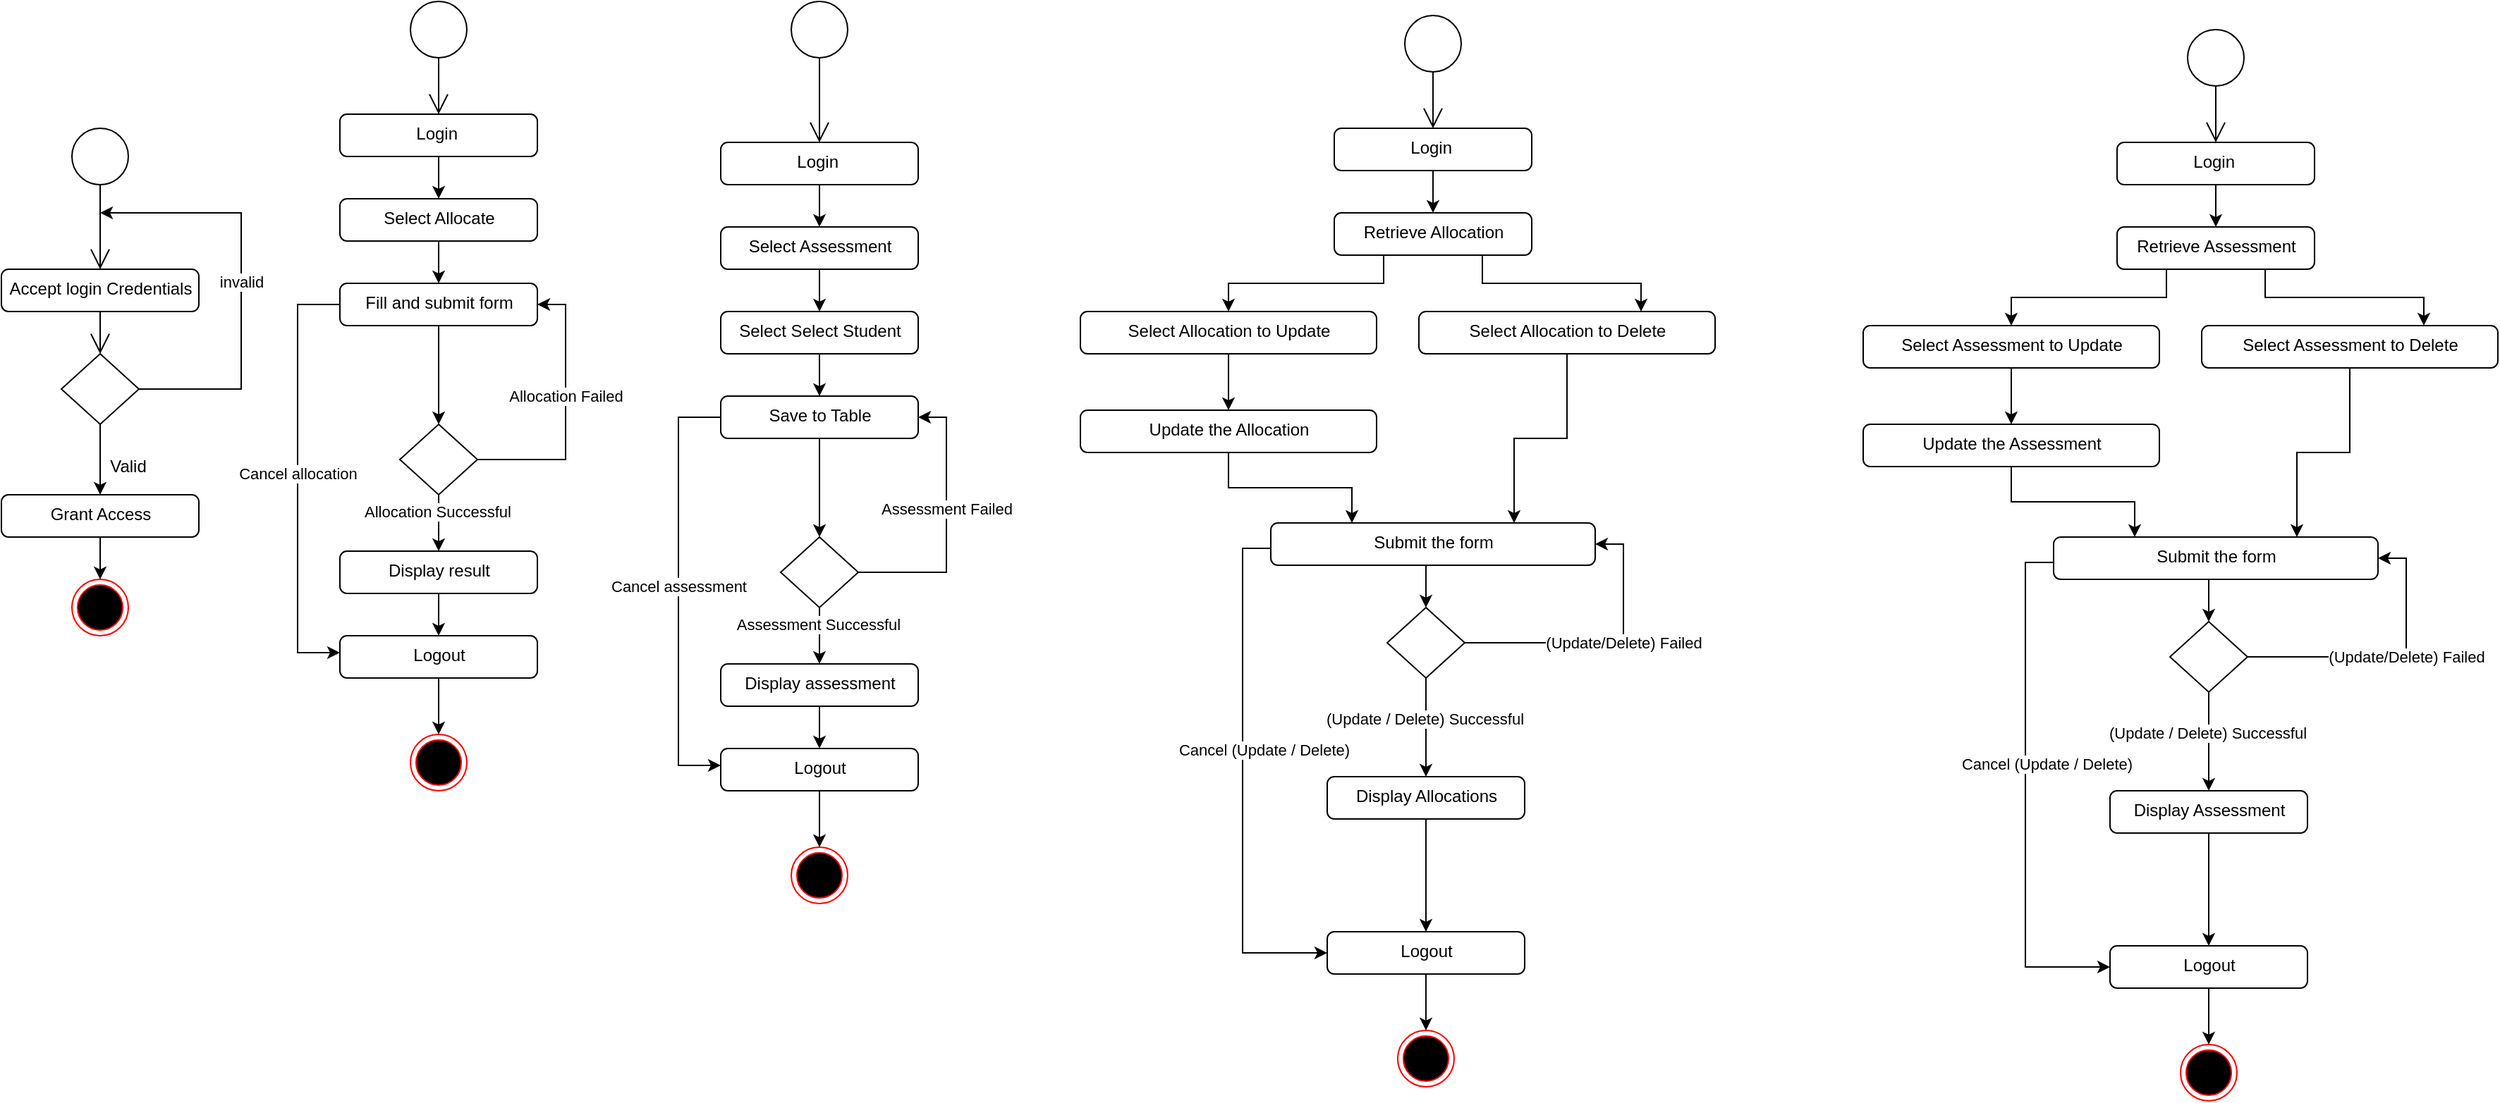 <mxfile version="13.9.9" type="device"><diagram name="Page-1" id="0783ab3e-0a74-02c8-0abd-f7b4e66b4bec"><mxGraphModel dx="367" dy="694" grid="1" gridSize="10" guides="1" tooltips="1" connect="1" arrows="1" fold="1" page="1" pageScale="1" pageWidth="850" pageHeight="1100" background="#ffffff" math="0" shadow="0" extFonts="Permanent Marker^https://fonts.googleapis.com/css?family=Permanent+Marker"><root><mxCell id="0"/><mxCell id="1" parent="0"/><mxCell id="qpvtI-tm00FxSNm9Ykw5-112" value="" style="endArrow=open;endFill=1;endSize=12;html=1;exitX=0.5;exitY=1;exitDx=0;exitDy=0;entryX=0.5;entryY=0;entryDx=0;entryDy=0;" parent="1" source="YU-b6hTbX_qhFQQpR7vt-1" target="qpvtI-tm00FxSNm9Ykw5-113" edge="1"><mxGeometry width="160" relative="1" as="geometry"><mxPoint x="980" y="160" as="sourcePoint"/><mxPoint x="980" y="210" as="targetPoint"/></mxGeometry></mxCell><mxCell id="qpvtI-tm00FxSNm9Ykw5-113" value="Accept login Credentials" style="html=1;align=center;verticalAlign=top;rounded=1;absoluteArcSize=1;arcSize=10;dashed=0;" parent="1" vertex="1"><mxGeometry x="910" y="210" width="140" height="30" as="geometry"/></mxCell><mxCell id="qpvtI-tm00FxSNm9Ykw5-114" value="invalid" style="edgeStyle=orthogonalEdgeStyle;rounded=0;orthogonalLoop=1;jettySize=auto;html=1;exitX=1;exitY=0.5;exitDx=0;exitDy=0;" parent="1" source="qpvtI-tm00FxSNm9Ykw5-116" edge="1"><mxGeometry relative="1" as="geometry"><mxPoint x="980" y="170" as="targetPoint"/><Array as="points"><mxPoint x="1080" y="295"/><mxPoint x="1080" y="170"/></Array></mxGeometry></mxCell><mxCell id="qpvtI-tm00FxSNm9Ykw5-115" style="edgeStyle=orthogonalEdgeStyle;rounded=0;orthogonalLoop=1;jettySize=auto;html=1;exitX=0.5;exitY=1;exitDx=0;exitDy=0;entryX=0.5;entryY=0;entryDx=0;entryDy=0;" parent="1" source="qpvtI-tm00FxSNm9Ykw5-116" target="qpvtI-tm00FxSNm9Ykw5-120" edge="1"><mxGeometry relative="1" as="geometry"/></mxCell><mxCell id="qpvtI-tm00FxSNm9Ykw5-116" value="" style="rhombus;" parent="1" vertex="1"><mxGeometry x="952.5" y="270" width="55" height="50" as="geometry"/></mxCell><mxCell id="qpvtI-tm00FxSNm9Ykw5-117" value="" style="endArrow=open;endFill=1;endSize=12;html=1;entryX=0.5;entryY=0;entryDx=0;entryDy=0;" parent="1" source="qpvtI-tm00FxSNm9Ykw5-113" target="qpvtI-tm00FxSNm9Ykw5-116" edge="1"><mxGeometry width="160" relative="1" as="geometry"><mxPoint x="980" y="310" as="sourcePoint"/><mxPoint x="980" y="360" as="targetPoint"/></mxGeometry></mxCell><mxCell id="qpvtI-tm00FxSNm9Ykw5-118" value="Valid" style="text;html=1;strokeColor=none;fillColor=none;align=center;verticalAlign=middle;whiteSpace=wrap;rounded=0;" parent="1" vertex="1"><mxGeometry x="980" y="340" width="40" height="20" as="geometry"/></mxCell><mxCell id="qpvtI-tm00FxSNm9Ykw5-119" style="edgeStyle=orthogonalEdgeStyle;rounded=0;orthogonalLoop=1;jettySize=auto;html=1;exitX=0.5;exitY=1;exitDx=0;exitDy=0;" parent="1" source="qpvtI-tm00FxSNm9Ykw5-120" target="qpvtI-tm00FxSNm9Ykw5-121" edge="1"><mxGeometry relative="1" as="geometry"/></mxCell><mxCell id="qpvtI-tm00FxSNm9Ykw5-120" value="Grant Access" style="html=1;align=center;verticalAlign=top;rounded=1;absoluteArcSize=1;arcSize=10;dashed=0;" parent="1" vertex="1"><mxGeometry x="910" y="370" width="140" height="30" as="geometry"/></mxCell><mxCell id="qpvtI-tm00FxSNm9Ykw5-121" value="" style="ellipse;html=1;shape=endState;fillColor=#000000;strokeColor=#ff0000;" parent="1" vertex="1"><mxGeometry x="960" y="430" width="40" height="40" as="geometry"/></mxCell><mxCell id="qpvtI-tm00FxSNm9Ykw5-138" value="" style="endArrow=open;endFill=1;endSize=12;html=1;exitX=0.5;exitY=1;exitDx=0;exitDy=0;entryX=0.5;entryY=0;entryDx=0;entryDy=0;" parent="1" source="YU-b6hTbX_qhFQQpR7vt-2" target="qpvtI-tm00FxSNm9Ykw5-140" edge="1"><mxGeometry width="160" relative="1" as="geometry"><mxPoint x="1220" y="60.0" as="sourcePoint"/><mxPoint x="1220" y="220" as="targetPoint"/></mxGeometry></mxCell><mxCell id="qpvtI-tm00FxSNm9Ykw5-139" style="edgeStyle=orthogonalEdgeStyle;rounded=0;orthogonalLoop=1;jettySize=auto;html=1;exitX=0.5;exitY=0.667;exitDx=0;exitDy=0;exitPerimeter=0;" parent="1" source="2AjkwGKu1eCq4MbgWLdp-1" target="qpvtI-tm00FxSNm9Ykw5-150" edge="1"><mxGeometry relative="1" as="geometry"><mxPoint x="1310" y="210" as="sourcePoint"/></mxGeometry></mxCell><mxCell id="qpvtI-tm00FxSNm9Ykw5-140" value="Login&amp;nbsp;" style="html=1;align=center;verticalAlign=top;rounded=1;absoluteArcSize=1;arcSize=10;dashed=0;" parent="1" vertex="1"><mxGeometry x="1150" y="100" width="140" height="30" as="geometry"/></mxCell><mxCell id="qpvtI-tm00FxSNm9Ykw5-141" value="Allocation Failed" style="edgeStyle=orthogonalEdgeStyle;rounded=0;orthogonalLoop=1;jettySize=auto;html=1;exitX=1;exitY=0.5;exitDx=0;exitDy=0;entryX=1;entryY=0.5;entryDx=0;entryDy=0;" parent="1" source="qpvtI-tm00FxSNm9Ykw5-143" target="qpvtI-tm00FxSNm9Ykw5-150" edge="1"><mxGeometry x="0.117" relative="1" as="geometry"><mxPoint x="1410" y="250" as="targetPoint"/><Array as="points"><mxPoint x="1310" y="345"/><mxPoint x="1310" y="235"/></Array><mxPoint as="offset"/></mxGeometry></mxCell><mxCell id="qpvtI-tm00FxSNm9Ykw5-142" style="edgeStyle=orthogonalEdgeStyle;rounded=0;orthogonalLoop=1;jettySize=auto;html=1;exitX=0.5;exitY=1;exitDx=0;exitDy=0;entryX=0.5;entryY=0;entryDx=0;entryDy=0;" parent="1" source="qpvtI-tm00FxSNm9Ykw5-143" target="qpvtI-tm00FxSNm9Ykw5-147" edge="1"><mxGeometry relative="1" as="geometry"><Array as="points"><mxPoint x="1220" y="380"/><mxPoint x="1220" y="410"/><mxPoint x="1220" y="410"/></Array></mxGeometry></mxCell><mxCell id="2AjkwGKu1eCq4MbgWLdp-3" value="Allocation Successful" style="edgeLabel;html=1;align=center;verticalAlign=middle;resizable=0;points=[];" parent="qpvtI-tm00FxSNm9Ykw5-142" vertex="1" connectable="0"><mxGeometry x="-0.4" y="-1" relative="1" as="geometry"><mxPoint as="offset"/></mxGeometry></mxCell><mxCell id="qpvtI-tm00FxSNm9Ykw5-143" value="" style="rhombus;" parent="1" vertex="1"><mxGeometry x="1192.5" y="320" width="55" height="50" as="geometry"/></mxCell><mxCell id="qpvtI-tm00FxSNm9Ykw5-145" style="edgeStyle=orthogonalEdgeStyle;rounded=0;orthogonalLoop=1;jettySize=auto;html=1;exitX=0.5;exitY=1;exitDx=0;exitDy=0;" parent="1" source="qpvtI-tm00FxSNm9Ykw5-151" target="qpvtI-tm00FxSNm9Ykw5-148" edge="1"><mxGeometry relative="1" as="geometry"><mxPoint x="1215" y="540" as="sourcePoint"/></mxGeometry></mxCell><mxCell id="qpvtI-tm00FxSNm9Ykw5-146" style="edgeStyle=orthogonalEdgeStyle;rounded=0;orthogonalLoop=1;jettySize=auto;html=1;exitX=0.5;exitY=1;exitDx=0;exitDy=0;entryX=0.5;entryY=0;entryDx=0;entryDy=0;" parent="1" source="qpvtI-tm00FxSNm9Ykw5-147" target="qpvtI-tm00FxSNm9Ykw5-151" edge="1"><mxGeometry relative="1" as="geometry"/></mxCell><mxCell id="qpvtI-tm00FxSNm9Ykw5-147" value="Display result" style="html=1;align=center;verticalAlign=top;rounded=1;absoluteArcSize=1;arcSize=10;dashed=0;" parent="1" vertex="1"><mxGeometry x="1150" y="410" width="140" height="30" as="geometry"/></mxCell><mxCell id="qpvtI-tm00FxSNm9Ykw5-148" value="" style="ellipse;html=1;shape=endState;fillColor=#000000;strokeColor=#ff0000;" parent="1" vertex="1"><mxGeometry x="1200" y="540" width="40" height="40" as="geometry"/></mxCell><mxCell id="qpvtI-tm00FxSNm9Ykw5-149" style="edgeStyle=orthogonalEdgeStyle;rounded=0;orthogonalLoop=1;jettySize=auto;html=1;exitX=0.5;exitY=1;exitDx=0;exitDy=0;entryX=0.5;entryY=0;entryDx=0;entryDy=0;" parent="1" source="qpvtI-tm00FxSNm9Ykw5-150" target="qpvtI-tm00FxSNm9Ykw5-143" edge="1"><mxGeometry relative="1" as="geometry"/></mxCell><mxCell id="qpvtI-tm00FxSNm9Ykw5-150" value="Fill and submit form" style="html=1;align=center;verticalAlign=top;rounded=1;absoluteArcSize=1;arcSize=10;dashed=0;" parent="1" vertex="1"><mxGeometry x="1150" y="220" width="140" height="30" as="geometry"/></mxCell><mxCell id="qpvtI-tm00FxSNm9Ykw5-151" value="Logout" style="html=1;align=center;verticalAlign=top;rounded=1;absoluteArcSize=1;arcSize=10;dashed=0;" parent="1" vertex="1"><mxGeometry x="1150" y="470" width="140" height="30" as="geometry"/></mxCell><mxCell id="6G_6gzcQr9CTepz6SD8F-1" value="Cancel allocation" style="edgeStyle=orthogonalEdgeStyle;rounded=0;orthogonalLoop=1;jettySize=auto;html=1;exitX=0;exitY=0.25;exitDx=0;exitDy=0;" parent="1" source="qpvtI-tm00FxSNm9Ykw5-150" target="qpvtI-tm00FxSNm9Ykw5-151" edge="1"><mxGeometry relative="1" as="geometry"><mxPoint x="1100" y="430" as="targetPoint"/><Array as="points"><mxPoint x="1150" y="235"/><mxPoint x="1120" y="235"/><mxPoint x="1120" y="482"/></Array><mxPoint x="1257.5" y="355" as="sourcePoint"/></mxGeometry></mxCell><mxCell id="2AjkwGKu1eCq4MbgWLdp-1" value="Select Allocate" style="html=1;align=center;verticalAlign=top;rounded=1;absoluteArcSize=1;arcSize=10;dashed=0;" parent="1" vertex="1"><mxGeometry x="1150" y="160" width="140" height="30" as="geometry"/></mxCell><mxCell id="2AjkwGKu1eCq4MbgWLdp-2" style="edgeStyle=orthogonalEdgeStyle;rounded=0;orthogonalLoop=1;jettySize=auto;html=1;exitX=0.5;exitY=1;exitDx=0;exitDy=0;entryX=0.5;entryY=0;entryDx=0;entryDy=0;" parent="1" source="qpvtI-tm00FxSNm9Ykw5-140" target="2AjkwGKu1eCq4MbgWLdp-1" edge="1"><mxGeometry relative="1" as="geometry"><mxPoint x="1239.31" y="170" as="sourcePoint"/><mxPoint x="1250" y="150" as="targetPoint"/></mxGeometry></mxCell><mxCell id="2AjkwGKu1eCq4MbgWLdp-5" value="" style="endArrow=open;endFill=1;endSize=12;html=1;exitX=0.5;exitY=1;exitDx=0;exitDy=0;entryX=0.5;entryY=0;entryDx=0;entryDy=0;" parent="1" source="YU-b6hTbX_qhFQQpR7vt-3" target="2AjkwGKu1eCq4MbgWLdp-7" edge="1"><mxGeometry width="160" relative="1" as="geometry"><mxPoint x="1490" y="80" as="sourcePoint"/><mxPoint x="1490" y="240" as="targetPoint"/></mxGeometry></mxCell><mxCell id="2AjkwGKu1eCq4MbgWLdp-6" style="edgeStyle=orthogonalEdgeStyle;rounded=0;orthogonalLoop=1;jettySize=auto;html=1;exitX=0.5;exitY=0.667;exitDx=0;exitDy=0;exitPerimeter=0;" parent="1" source="2AjkwGKu1eCq4MbgWLdp-20" target="2AjkwGKu1eCq4MbgWLdp-17" edge="1"><mxGeometry relative="1" as="geometry"><mxPoint x="1580" y="290" as="sourcePoint"/></mxGeometry></mxCell><mxCell id="2AjkwGKu1eCq4MbgWLdp-7" value="Login&amp;nbsp;" style="html=1;align=center;verticalAlign=top;rounded=1;absoluteArcSize=1;arcSize=10;dashed=0;" parent="1" vertex="1"><mxGeometry x="1420" y="120" width="140" height="30" as="geometry"/></mxCell><mxCell id="2AjkwGKu1eCq4MbgWLdp-8" value="Assessment Failed" style="edgeStyle=orthogonalEdgeStyle;rounded=0;orthogonalLoop=1;jettySize=auto;html=1;exitX=1;exitY=0.5;exitDx=0;exitDy=0;entryX=1;entryY=0.5;entryDx=0;entryDy=0;" parent="1" source="2AjkwGKu1eCq4MbgWLdp-11" target="2AjkwGKu1eCq4MbgWLdp-17" edge="1"><mxGeometry x="0.117" relative="1" as="geometry"><mxPoint x="1680" y="330" as="targetPoint"/><Array as="points"><mxPoint x="1580" y="425"/><mxPoint x="1580" y="315"/></Array><mxPoint as="offset"/></mxGeometry></mxCell><mxCell id="2AjkwGKu1eCq4MbgWLdp-9" style="edgeStyle=orthogonalEdgeStyle;rounded=0;orthogonalLoop=1;jettySize=auto;html=1;exitX=0.5;exitY=1;exitDx=0;exitDy=0;entryX=0.5;entryY=0;entryDx=0;entryDy=0;" parent="1" source="2AjkwGKu1eCq4MbgWLdp-11" target="2AjkwGKu1eCq4MbgWLdp-14" edge="1"><mxGeometry relative="1" as="geometry"><Array as="points"><mxPoint x="1490" y="460"/><mxPoint x="1490" y="490"/><mxPoint x="1490" y="490"/></Array></mxGeometry></mxCell><mxCell id="2AjkwGKu1eCq4MbgWLdp-10" value="Assessment Successful" style="edgeLabel;html=1;align=center;verticalAlign=middle;resizable=0;points=[];" parent="2AjkwGKu1eCq4MbgWLdp-9" vertex="1" connectable="0"><mxGeometry x="-0.4" y="-1" relative="1" as="geometry"><mxPoint as="offset"/></mxGeometry></mxCell><mxCell id="2AjkwGKu1eCq4MbgWLdp-11" value="" style="rhombus;" parent="1" vertex="1"><mxGeometry x="1462.5" y="400" width="55" height="50" as="geometry"/></mxCell><mxCell id="2AjkwGKu1eCq4MbgWLdp-12" style="edgeStyle=orthogonalEdgeStyle;rounded=0;orthogonalLoop=1;jettySize=auto;html=1;exitX=0.5;exitY=1;exitDx=0;exitDy=0;" parent="1" source="2AjkwGKu1eCq4MbgWLdp-18" target="2AjkwGKu1eCq4MbgWLdp-15" edge="1"><mxGeometry relative="1" as="geometry"><mxPoint x="1485" y="620" as="sourcePoint"/></mxGeometry></mxCell><mxCell id="2AjkwGKu1eCq4MbgWLdp-13" style="edgeStyle=orthogonalEdgeStyle;rounded=0;orthogonalLoop=1;jettySize=auto;html=1;exitX=0.5;exitY=1;exitDx=0;exitDy=0;entryX=0.5;entryY=0;entryDx=0;entryDy=0;" parent="1" source="2AjkwGKu1eCq4MbgWLdp-14" target="2AjkwGKu1eCq4MbgWLdp-18" edge="1"><mxGeometry relative="1" as="geometry"/></mxCell><mxCell id="2AjkwGKu1eCq4MbgWLdp-14" value="Display assessment" style="html=1;align=center;verticalAlign=top;rounded=1;absoluteArcSize=1;arcSize=10;dashed=0;" parent="1" vertex="1"><mxGeometry x="1420" y="490" width="140" height="30" as="geometry"/></mxCell><mxCell id="2AjkwGKu1eCq4MbgWLdp-15" value="" style="ellipse;html=1;shape=endState;fillColor=#000000;strokeColor=#ff0000;" parent="1" vertex="1"><mxGeometry x="1470" y="620" width="40" height="40" as="geometry"/></mxCell><mxCell id="2AjkwGKu1eCq4MbgWLdp-16" style="edgeStyle=orthogonalEdgeStyle;rounded=0;orthogonalLoop=1;jettySize=auto;html=1;exitX=0.5;exitY=1;exitDx=0;exitDy=0;entryX=0.5;entryY=0;entryDx=0;entryDy=0;" parent="1" source="2AjkwGKu1eCq4MbgWLdp-17" target="2AjkwGKu1eCq4MbgWLdp-11" edge="1"><mxGeometry relative="1" as="geometry"/></mxCell><mxCell id="2AjkwGKu1eCq4MbgWLdp-17" value="Save to Table" style="html=1;align=center;verticalAlign=top;rounded=1;absoluteArcSize=1;arcSize=10;dashed=0;" parent="1" vertex="1"><mxGeometry x="1420" y="300" width="140" height="30" as="geometry"/></mxCell><mxCell id="2AjkwGKu1eCq4MbgWLdp-18" value="Logout" style="html=1;align=center;verticalAlign=top;rounded=1;absoluteArcSize=1;arcSize=10;dashed=0;" parent="1" vertex="1"><mxGeometry x="1420" y="550" width="140" height="30" as="geometry"/></mxCell><mxCell id="2AjkwGKu1eCq4MbgWLdp-19" value="Cancel assessment" style="edgeStyle=orthogonalEdgeStyle;rounded=0;orthogonalLoop=1;jettySize=auto;html=1;exitX=0;exitY=0.25;exitDx=0;exitDy=0;" parent="1" source="2AjkwGKu1eCq4MbgWLdp-17" target="2AjkwGKu1eCq4MbgWLdp-18" edge="1"><mxGeometry relative="1" as="geometry"><mxPoint x="1370" y="510" as="targetPoint"/><Array as="points"><mxPoint x="1420" y="315"/><mxPoint x="1390" y="315"/><mxPoint x="1390" y="562"/></Array><mxPoint x="1527.5" y="435" as="sourcePoint"/></mxGeometry></mxCell><mxCell id="2AjkwGKu1eCq4MbgWLdp-20" value="Select Select Student" style="html=1;align=center;verticalAlign=top;rounded=1;absoluteArcSize=1;arcSize=10;dashed=0;" parent="1" vertex="1"><mxGeometry x="1420" y="240" width="140" height="30" as="geometry"/></mxCell><mxCell id="2AjkwGKu1eCq4MbgWLdp-21" style="edgeStyle=orthogonalEdgeStyle;rounded=0;orthogonalLoop=1;jettySize=auto;html=1;entryX=0.5;entryY=0;entryDx=0;entryDy=0;exitX=0.5;exitY=1;exitDx=0;exitDy=0;" parent="1" source="2AjkwGKu1eCq4MbgWLdp-22" target="2AjkwGKu1eCq4MbgWLdp-20" edge="1"><mxGeometry relative="1" as="geometry"><mxPoint x="1480" y="170" as="sourcePoint"/><mxPoint x="1520" y="230" as="targetPoint"/></mxGeometry></mxCell><mxCell id="2AjkwGKu1eCq4MbgWLdp-22" value="Select Assessment" style="html=1;align=center;verticalAlign=top;rounded=1;absoluteArcSize=1;arcSize=10;dashed=0;" parent="1" vertex="1"><mxGeometry x="1420" y="180" width="140" height="30" as="geometry"/></mxCell><mxCell id="2AjkwGKu1eCq4MbgWLdp-23" style="edgeStyle=orthogonalEdgeStyle;rounded=0;orthogonalLoop=1;jettySize=auto;html=1;exitX=0.5;exitY=1;exitDx=0;exitDy=0;entryX=0.5;entryY=0;entryDx=0;entryDy=0;" parent="1" source="2AjkwGKu1eCq4MbgWLdp-7" target="2AjkwGKu1eCq4MbgWLdp-22" edge="1"><mxGeometry relative="1" as="geometry"><mxPoint x="1500" y="160" as="sourcePoint"/><mxPoint x="1500" y="320" as="targetPoint"/></mxGeometry></mxCell><mxCell id="gs2I8G2xOMn_rZFw-mmI-2" value="" style="endArrow=open;endFill=1;endSize=12;html=1;exitX=0.5;exitY=1;exitDx=0;exitDy=0;entryX=0.5;entryY=0;entryDx=0;entryDy=0;" parent="1" source="YU-b6hTbX_qhFQQpR7vt-4" target="gs2I8G2xOMn_rZFw-mmI-4" edge="1"><mxGeometry width="160" relative="1" as="geometry"><mxPoint x="1925" y="80" as="sourcePoint"/><mxPoint x="1925" y="200" as="targetPoint"/></mxGeometry></mxCell><mxCell id="gs2I8G2xOMn_rZFw-mmI-4" value="Login&amp;nbsp;" style="html=1;align=center;verticalAlign=top;rounded=1;absoluteArcSize=1;arcSize=10;dashed=0;" parent="1" vertex="1"><mxGeometry x="1855" y="110" width="140" height="30" as="geometry"/></mxCell><mxCell id="gs2I8G2xOMn_rZFw-mmI-5" value="(Update/Delete) Failed" style="edgeStyle=orthogonalEdgeStyle;rounded=0;orthogonalLoop=1;jettySize=auto;html=1;exitX=1;exitY=0.5;exitDx=0;exitDy=0;entryX=1;entryY=0.5;entryDx=0;entryDy=0;" parent="1" source="gs2I8G2xOMn_rZFw-mmI-8" target="gs2I8G2xOMn_rZFw-mmI-14" edge="1"><mxGeometry x="0.117" relative="1" as="geometry"><mxPoint x="2110" y="460" as="targetPoint"/><Array as="points"><mxPoint x="2060" y="475"/><mxPoint x="2060" y="405"/></Array><mxPoint as="offset"/></mxGeometry></mxCell><mxCell id="gs2I8G2xOMn_rZFw-mmI-25" style="edgeStyle=orthogonalEdgeStyle;rounded=0;orthogonalLoop=1;jettySize=auto;html=1;exitX=0.5;exitY=1;exitDx=0;exitDy=0;entryX=0.5;entryY=0;entryDx=0;entryDy=0;" parent="1" source="gs2I8G2xOMn_rZFw-mmI-8" target="gs2I8G2xOMn_rZFw-mmI-11" edge="1"><mxGeometry relative="1" as="geometry"><mxPoint x="1920" y="560" as="targetPoint"/></mxGeometry></mxCell><mxCell id="gs2I8G2xOMn_rZFw-mmI-27" value="(Update / Delete) Successful" style="edgeLabel;html=1;align=center;verticalAlign=middle;resizable=0;points=[];" parent="gs2I8G2xOMn_rZFw-mmI-25" vertex="1" connectable="0"><mxGeometry x="-0.18" y="-1" relative="1" as="geometry"><mxPoint as="offset"/></mxGeometry></mxCell><mxCell id="gs2I8G2xOMn_rZFw-mmI-8" value="" style="rhombus;" parent="1" vertex="1"><mxGeometry x="1892.5" y="450" width="55" height="50" as="geometry"/></mxCell><mxCell id="gs2I8G2xOMn_rZFw-mmI-9" style="edgeStyle=orthogonalEdgeStyle;rounded=0;orthogonalLoop=1;jettySize=auto;html=1;exitX=0.5;exitY=1;exitDx=0;exitDy=0;entryX=0.5;entryY=0;entryDx=0;entryDy=0;" parent="1" source="gs2I8G2xOMn_rZFw-mmI-15" target="gs2I8G2xOMn_rZFw-mmI-12" edge="1"><mxGeometry relative="1" as="geometry"><mxPoint x="1915" y="750" as="sourcePoint"/><mxPoint x="1920" y="750" as="targetPoint"/></mxGeometry></mxCell><mxCell id="gs2I8G2xOMn_rZFw-mmI-10" style="edgeStyle=orthogonalEdgeStyle;rounded=0;orthogonalLoop=1;jettySize=auto;html=1;exitX=0.5;exitY=1;exitDx=0;exitDy=0;entryX=0.5;entryY=0;entryDx=0;entryDy=0;" parent="1" source="gs2I8G2xOMn_rZFw-mmI-11" target="gs2I8G2xOMn_rZFw-mmI-15" edge="1"><mxGeometry relative="1" as="geometry"/></mxCell><mxCell id="gs2I8G2xOMn_rZFw-mmI-11" value="Display Allocations" style="html=1;align=center;verticalAlign=top;rounded=1;absoluteArcSize=1;arcSize=10;dashed=0;" parent="1" vertex="1"><mxGeometry x="1850" y="570" width="140" height="30" as="geometry"/></mxCell><mxCell id="gs2I8G2xOMn_rZFw-mmI-12" value="" style="ellipse;html=1;shape=endState;fillColor=#000000;strokeColor=#ff0000;" parent="1" vertex="1"><mxGeometry x="1900" y="750" width="40" height="40" as="geometry"/></mxCell><mxCell id="gs2I8G2xOMn_rZFw-mmI-13" style="edgeStyle=orthogonalEdgeStyle;rounded=0;orthogonalLoop=1;jettySize=auto;html=1;exitX=0.5;exitY=1;exitDx=0;exitDy=0;entryX=0.5;entryY=0;entryDx=0;entryDy=0;" parent="1" source="gs2I8G2xOMn_rZFw-mmI-14" target="gs2I8G2xOMn_rZFw-mmI-8" edge="1"><mxGeometry relative="1" as="geometry"/></mxCell><mxCell id="gs2I8G2xOMn_rZFw-mmI-14" value="Submit the form" style="html=1;align=center;verticalAlign=top;rounded=1;absoluteArcSize=1;arcSize=10;dashed=0;" parent="1" vertex="1"><mxGeometry x="1810" y="390" width="230" height="30" as="geometry"/></mxCell><mxCell id="gs2I8G2xOMn_rZFw-mmI-15" value="Logout" style="html=1;align=center;verticalAlign=top;rounded=1;absoluteArcSize=1;arcSize=10;dashed=0;" parent="1" vertex="1"><mxGeometry x="1850" y="680" width="140" height="30" as="geometry"/></mxCell><mxCell id="gs2I8G2xOMn_rZFw-mmI-16" value="Cancel (Update / Delete)" style="edgeStyle=orthogonalEdgeStyle;rounded=0;orthogonalLoop=1;jettySize=auto;html=1;exitX=0;exitY=0.25;exitDx=0;exitDy=0;" parent="1" source="gs2I8G2xOMn_rZFw-mmI-14" target="gs2I8G2xOMn_rZFw-mmI-15" edge="1"><mxGeometry x="-0.086" y="15" relative="1" as="geometry"><mxPoint x="1800" y="640" as="targetPoint"/><Array as="points"><mxPoint x="1810" y="408"/><mxPoint x="1790" y="408"/><mxPoint x="1790" y="695"/></Array><mxPoint x="1957.5" y="565" as="sourcePoint"/><mxPoint y="1" as="offset"/></mxGeometry></mxCell><mxCell id="gs2I8G2xOMn_rZFw-mmI-56" style="edgeStyle=orthogonalEdgeStyle;rounded=0;orthogonalLoop=1;jettySize=auto;html=1;exitX=0.5;exitY=1;exitDx=0;exitDy=0;entryX=0.5;entryY=0;entryDx=0;entryDy=0;" parent="1" source="gs2I8G2xOMn_rZFw-mmI-20" target="gs2I8G2xOMn_rZFw-mmI-55" edge="1"><mxGeometry relative="1" as="geometry"/></mxCell><mxCell id="gs2I8G2xOMn_rZFw-mmI-20" value="Select Allocation to Update" style="html=1;align=center;verticalAlign=top;rounded=1;absoluteArcSize=1;arcSize=10;dashed=0;" parent="1" vertex="1"><mxGeometry x="1675" y="240" width="210" height="30" as="geometry"/></mxCell><mxCell id="gs2I8G2xOMn_rZFw-mmI-50" style="edgeStyle=orthogonalEdgeStyle;rounded=0;orthogonalLoop=1;jettySize=auto;html=1;exitX=0.75;exitY=1;exitDx=0;exitDy=0;entryX=0.75;entryY=0;entryDx=0;entryDy=0;" parent="1" source="gs2I8G2xOMn_rZFw-mmI-21" target="gs2I8G2xOMn_rZFw-mmI-48" edge="1"><mxGeometry relative="1" as="geometry"/></mxCell><mxCell id="gs2I8G2xOMn_rZFw-mmI-51" style="edgeStyle=orthogonalEdgeStyle;rounded=0;orthogonalLoop=1;jettySize=auto;html=1;exitX=0.25;exitY=1;exitDx=0;exitDy=0;entryX=0.5;entryY=0;entryDx=0;entryDy=0;" parent="1" source="gs2I8G2xOMn_rZFw-mmI-21" target="gs2I8G2xOMn_rZFw-mmI-20" edge="1"><mxGeometry relative="1" as="geometry"/></mxCell><mxCell id="gs2I8G2xOMn_rZFw-mmI-21" value="Retrieve Allocation" style="html=1;align=center;verticalAlign=top;rounded=1;absoluteArcSize=1;arcSize=10;dashed=0;" parent="1" vertex="1"><mxGeometry x="1855" y="170" width="140" height="30" as="geometry"/></mxCell><mxCell id="gs2I8G2xOMn_rZFw-mmI-24" style="edgeStyle=orthogonalEdgeStyle;rounded=0;orthogonalLoop=1;jettySize=auto;html=1;exitX=0.5;exitY=1;exitDx=0;exitDy=0;entryX=0.5;entryY=0;entryDx=0;entryDy=0;" parent="1" source="gs2I8G2xOMn_rZFw-mmI-4" target="gs2I8G2xOMn_rZFw-mmI-21" edge="1"><mxGeometry relative="1" as="geometry"><mxPoint x="1935" y="210" as="sourcePoint"/><mxPoint x="1965" y="130" as="targetPoint"/></mxGeometry></mxCell><mxCell id="gs2I8G2xOMn_rZFw-mmI-53" style="edgeStyle=orthogonalEdgeStyle;rounded=0;orthogonalLoop=1;jettySize=auto;html=1;exitX=0.5;exitY=1;exitDx=0;exitDy=0;entryX=0.75;entryY=0;entryDx=0;entryDy=0;" parent="1" source="gs2I8G2xOMn_rZFw-mmI-48" target="gs2I8G2xOMn_rZFw-mmI-14" edge="1"><mxGeometry relative="1" as="geometry"/></mxCell><mxCell id="gs2I8G2xOMn_rZFw-mmI-48" value="Select Allocation to Delete" style="html=1;align=center;verticalAlign=top;rounded=1;absoluteArcSize=1;arcSize=10;dashed=0;" parent="1" vertex="1"><mxGeometry x="1915" y="240" width="210" height="30" as="geometry"/></mxCell><mxCell id="gs2I8G2xOMn_rZFw-mmI-57" style="edgeStyle=orthogonalEdgeStyle;rounded=0;orthogonalLoop=1;jettySize=auto;html=1;exitX=0.5;exitY=1;exitDx=0;exitDy=0;entryX=0.25;entryY=0;entryDx=0;entryDy=0;" parent="1" source="gs2I8G2xOMn_rZFw-mmI-55" target="gs2I8G2xOMn_rZFw-mmI-14" edge="1"><mxGeometry relative="1" as="geometry"/></mxCell><mxCell id="gs2I8G2xOMn_rZFw-mmI-55" value="Update the Allocation" style="html=1;align=center;verticalAlign=top;rounded=1;absoluteArcSize=1;arcSize=10;dashed=0;" parent="1" vertex="1"><mxGeometry x="1675" y="310" width="210" height="30" as="geometry"/></mxCell><mxCell id="gs2I8G2xOMn_rZFw-mmI-59" value="" style="endArrow=open;endFill=1;endSize=12;html=1;exitX=0.5;exitY=1;exitDx=0;exitDy=0;entryX=0.5;entryY=0;entryDx=0;entryDy=0;" parent="1" source="YU-b6hTbX_qhFQQpR7vt-5" target="gs2I8G2xOMn_rZFw-mmI-60" edge="1"><mxGeometry width="160" relative="1" as="geometry"><mxPoint x="2480" y="90" as="sourcePoint"/><mxPoint x="2480" y="210" as="targetPoint"/></mxGeometry></mxCell><mxCell id="gs2I8G2xOMn_rZFw-mmI-60" value="Login&amp;nbsp;" style="html=1;align=center;verticalAlign=top;rounded=1;absoluteArcSize=1;arcSize=10;dashed=0;" parent="1" vertex="1"><mxGeometry x="2410" y="120" width="140" height="30" as="geometry"/></mxCell><mxCell id="gs2I8G2xOMn_rZFw-mmI-61" value="(Update/Delete) Failed" style="edgeStyle=orthogonalEdgeStyle;rounded=0;orthogonalLoop=1;jettySize=auto;html=1;exitX=1;exitY=0.5;exitDx=0;exitDy=0;entryX=1;entryY=0.5;entryDx=0;entryDy=0;" parent="1" source="gs2I8G2xOMn_rZFw-mmI-64" target="gs2I8G2xOMn_rZFw-mmI-70" edge="1"><mxGeometry x="0.117" relative="1" as="geometry"><mxPoint x="2665" y="470" as="targetPoint"/><Array as="points"><mxPoint x="2615" y="485"/><mxPoint x="2615" y="415"/></Array><mxPoint as="offset"/></mxGeometry></mxCell><mxCell id="gs2I8G2xOMn_rZFw-mmI-62" style="edgeStyle=orthogonalEdgeStyle;rounded=0;orthogonalLoop=1;jettySize=auto;html=1;exitX=0.5;exitY=1;exitDx=0;exitDy=0;entryX=0.5;entryY=0;entryDx=0;entryDy=0;" parent="1" source="gs2I8G2xOMn_rZFw-mmI-64" target="gs2I8G2xOMn_rZFw-mmI-67" edge="1"><mxGeometry relative="1" as="geometry"><mxPoint x="2475" y="570" as="targetPoint"/></mxGeometry></mxCell><mxCell id="gs2I8G2xOMn_rZFw-mmI-63" value="(Update / Delete) Successful" style="edgeLabel;html=1;align=center;verticalAlign=middle;resizable=0;points=[];" parent="gs2I8G2xOMn_rZFw-mmI-62" vertex="1" connectable="0"><mxGeometry x="-0.18" y="-1" relative="1" as="geometry"><mxPoint as="offset"/></mxGeometry></mxCell><mxCell id="gs2I8G2xOMn_rZFw-mmI-64" value="" style="rhombus;" parent="1" vertex="1"><mxGeometry x="2447.5" y="460" width="55" height="50" as="geometry"/></mxCell><mxCell id="gs2I8G2xOMn_rZFw-mmI-65" style="edgeStyle=orthogonalEdgeStyle;rounded=0;orthogonalLoop=1;jettySize=auto;html=1;exitX=0.5;exitY=1;exitDx=0;exitDy=0;entryX=0.5;entryY=0;entryDx=0;entryDy=0;" parent="1" source="gs2I8G2xOMn_rZFw-mmI-71" target="gs2I8G2xOMn_rZFw-mmI-68" edge="1"><mxGeometry relative="1" as="geometry"><mxPoint x="2470" y="760" as="sourcePoint"/><mxPoint x="2475" y="760" as="targetPoint"/></mxGeometry></mxCell><mxCell id="gs2I8G2xOMn_rZFw-mmI-66" style="edgeStyle=orthogonalEdgeStyle;rounded=0;orthogonalLoop=1;jettySize=auto;html=1;exitX=0.5;exitY=1;exitDx=0;exitDy=0;entryX=0.5;entryY=0;entryDx=0;entryDy=0;" parent="1" source="gs2I8G2xOMn_rZFw-mmI-67" target="gs2I8G2xOMn_rZFw-mmI-71" edge="1"><mxGeometry relative="1" as="geometry"/></mxCell><mxCell id="gs2I8G2xOMn_rZFw-mmI-67" value="Display Assessment" style="html=1;align=center;verticalAlign=top;rounded=1;absoluteArcSize=1;arcSize=10;dashed=0;" parent="1" vertex="1"><mxGeometry x="2405" y="580" width="140" height="30" as="geometry"/></mxCell><mxCell id="gs2I8G2xOMn_rZFw-mmI-68" value="" style="ellipse;html=1;shape=endState;fillColor=#000000;strokeColor=#ff0000;" parent="1" vertex="1"><mxGeometry x="2455" y="760" width="40" height="40" as="geometry"/></mxCell><mxCell id="gs2I8G2xOMn_rZFw-mmI-69" style="edgeStyle=orthogonalEdgeStyle;rounded=0;orthogonalLoop=1;jettySize=auto;html=1;exitX=0.5;exitY=1;exitDx=0;exitDy=0;entryX=0.5;entryY=0;entryDx=0;entryDy=0;" parent="1" source="gs2I8G2xOMn_rZFw-mmI-70" target="gs2I8G2xOMn_rZFw-mmI-64" edge="1"><mxGeometry relative="1" as="geometry"/></mxCell><mxCell id="gs2I8G2xOMn_rZFw-mmI-70" value="Submit the form" style="html=1;align=center;verticalAlign=top;rounded=1;absoluteArcSize=1;arcSize=10;dashed=0;" parent="1" vertex="1"><mxGeometry x="2365" y="400" width="230" height="30" as="geometry"/></mxCell><mxCell id="gs2I8G2xOMn_rZFw-mmI-71" value="Logout" style="html=1;align=center;verticalAlign=top;rounded=1;absoluteArcSize=1;arcSize=10;dashed=0;" parent="1" vertex="1"><mxGeometry x="2405" y="690" width="140" height="30" as="geometry"/></mxCell><mxCell id="gs2I8G2xOMn_rZFw-mmI-72" value="Cancel (Update / Delete)" style="edgeStyle=orthogonalEdgeStyle;rounded=0;orthogonalLoop=1;jettySize=auto;html=1;exitX=0;exitY=0.25;exitDx=0;exitDy=0;" parent="1" source="gs2I8G2xOMn_rZFw-mmI-70" target="gs2I8G2xOMn_rZFw-mmI-71" edge="1"><mxGeometry x="-0.086" y="15" relative="1" as="geometry"><mxPoint x="2355" y="650" as="targetPoint"/><Array as="points"><mxPoint x="2365" y="418"/><mxPoint x="2345" y="418"/><mxPoint x="2345" y="705"/></Array><mxPoint x="2512.5" y="575" as="sourcePoint"/><mxPoint y="1" as="offset"/></mxGeometry></mxCell><mxCell id="gs2I8G2xOMn_rZFw-mmI-73" style="edgeStyle=orthogonalEdgeStyle;rounded=0;orthogonalLoop=1;jettySize=auto;html=1;exitX=0.5;exitY=1;exitDx=0;exitDy=0;entryX=0.5;entryY=0;entryDx=0;entryDy=0;" parent="1" source="gs2I8G2xOMn_rZFw-mmI-74" target="gs2I8G2xOMn_rZFw-mmI-82" edge="1"><mxGeometry relative="1" as="geometry"/></mxCell><mxCell id="gs2I8G2xOMn_rZFw-mmI-74" value="Select Assessment to Update" style="html=1;align=center;verticalAlign=top;rounded=1;absoluteArcSize=1;arcSize=10;dashed=0;" parent="1" vertex="1"><mxGeometry x="2230" y="250" width="210" height="30" as="geometry"/></mxCell><mxCell id="gs2I8G2xOMn_rZFw-mmI-75" style="edgeStyle=orthogonalEdgeStyle;rounded=0;orthogonalLoop=1;jettySize=auto;html=1;exitX=0.75;exitY=1;exitDx=0;exitDy=0;entryX=0.75;entryY=0;entryDx=0;entryDy=0;" parent="1" source="gs2I8G2xOMn_rZFw-mmI-77" target="gs2I8G2xOMn_rZFw-mmI-80" edge="1"><mxGeometry relative="1" as="geometry"/></mxCell><mxCell id="gs2I8G2xOMn_rZFw-mmI-76" style="edgeStyle=orthogonalEdgeStyle;rounded=0;orthogonalLoop=1;jettySize=auto;html=1;exitX=0.25;exitY=1;exitDx=0;exitDy=0;entryX=0.5;entryY=0;entryDx=0;entryDy=0;" parent="1" source="gs2I8G2xOMn_rZFw-mmI-77" target="gs2I8G2xOMn_rZFw-mmI-74" edge="1"><mxGeometry relative="1" as="geometry"/></mxCell><mxCell id="gs2I8G2xOMn_rZFw-mmI-77" value="Retrieve Assessment" style="html=1;align=center;verticalAlign=top;rounded=1;absoluteArcSize=1;arcSize=10;dashed=0;" parent="1" vertex="1"><mxGeometry x="2410" y="180" width="140" height="30" as="geometry"/></mxCell><mxCell id="gs2I8G2xOMn_rZFw-mmI-78" style="edgeStyle=orthogonalEdgeStyle;rounded=0;orthogonalLoop=1;jettySize=auto;html=1;exitX=0.5;exitY=1;exitDx=0;exitDy=0;entryX=0.5;entryY=0;entryDx=0;entryDy=0;" parent="1" source="gs2I8G2xOMn_rZFw-mmI-60" target="gs2I8G2xOMn_rZFw-mmI-77" edge="1"><mxGeometry relative="1" as="geometry"><mxPoint x="2490" y="220" as="sourcePoint"/><mxPoint x="2520" y="140" as="targetPoint"/></mxGeometry></mxCell><mxCell id="gs2I8G2xOMn_rZFw-mmI-79" style="edgeStyle=orthogonalEdgeStyle;rounded=0;orthogonalLoop=1;jettySize=auto;html=1;exitX=0.5;exitY=1;exitDx=0;exitDy=0;entryX=0.75;entryY=0;entryDx=0;entryDy=0;" parent="1" source="gs2I8G2xOMn_rZFw-mmI-80" target="gs2I8G2xOMn_rZFw-mmI-70" edge="1"><mxGeometry relative="1" as="geometry"/></mxCell><mxCell id="gs2I8G2xOMn_rZFw-mmI-80" value="Select Assessment to Delete" style="html=1;align=center;verticalAlign=top;rounded=1;absoluteArcSize=1;arcSize=10;dashed=0;" parent="1" vertex="1"><mxGeometry x="2470" y="250" width="210" height="30" as="geometry"/></mxCell><mxCell id="gs2I8G2xOMn_rZFw-mmI-81" style="edgeStyle=orthogonalEdgeStyle;rounded=0;orthogonalLoop=1;jettySize=auto;html=1;exitX=0.5;exitY=1;exitDx=0;exitDy=0;entryX=0.25;entryY=0;entryDx=0;entryDy=0;" parent="1" source="gs2I8G2xOMn_rZFw-mmI-82" target="gs2I8G2xOMn_rZFw-mmI-70" edge="1"><mxGeometry relative="1" as="geometry"/></mxCell><mxCell id="gs2I8G2xOMn_rZFw-mmI-82" value="Update the Assessment" style="html=1;align=center;verticalAlign=top;rounded=1;absoluteArcSize=1;arcSize=10;dashed=0;" parent="1" vertex="1"><mxGeometry x="2230" y="320" width="210" height="30" as="geometry"/></mxCell><mxCell id="YU-b6hTbX_qhFQQpR7vt-1" value="" style="ellipse;fillColor=#ffffff;strokeColor=#000000;" vertex="1" parent="1"><mxGeometry x="960" y="110" width="40" height="40" as="geometry"/></mxCell><mxCell id="YU-b6hTbX_qhFQQpR7vt-2" value="" style="ellipse;fillColor=#ffffff;strokeColor=#000000;" vertex="1" parent="1"><mxGeometry x="1200" y="20" width="40" height="40" as="geometry"/></mxCell><mxCell id="YU-b6hTbX_qhFQQpR7vt-3" value="" style="ellipse;fillColor=#ffffff;strokeColor=#000000;" vertex="1" parent="1"><mxGeometry x="1470" y="20" width="40" height="40" as="geometry"/></mxCell><mxCell id="YU-b6hTbX_qhFQQpR7vt-4" value="" style="ellipse;fillColor=#ffffff;strokeColor=#000000;" vertex="1" parent="1"><mxGeometry x="1905" y="30" width="40" height="40" as="geometry"/></mxCell><mxCell id="YU-b6hTbX_qhFQQpR7vt-5" value="" style="ellipse;fillColor=#ffffff;strokeColor=#000000;" vertex="1" parent="1"><mxGeometry x="2460" y="40" width="40" height="40" as="geometry"/></mxCell></root></mxGraphModel></diagram></mxfile>